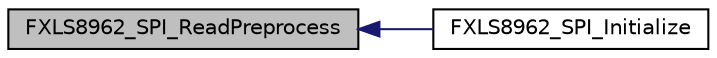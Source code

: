 digraph "FXLS8962_SPI_ReadPreprocess"
{
  edge [fontname="Helvetica",fontsize="10",labelfontname="Helvetica",labelfontsize="10"];
  node [fontname="Helvetica",fontsize="10",shape=record];
  rankdir="LR";
  Node61 [label="FXLS8962_SPI_ReadPreprocess",height=0.2,width=0.4,color="black", fillcolor="grey75", style="filled", fontcolor="black"];
  Node61 -> Node62 [dir="back",color="midnightblue",fontsize="10",style="solid",fontname="Helvetica"];
  Node62 [label="FXLS8962_SPI_Initialize",height=0.2,width=0.4,color="black", fillcolor="white", style="filled",URL="$fxls8962__drv_8h.html#ae96e138137bcdd86b47f8e28db1aa907",tooltip="The interface function to initialize the sensor. "];
}
